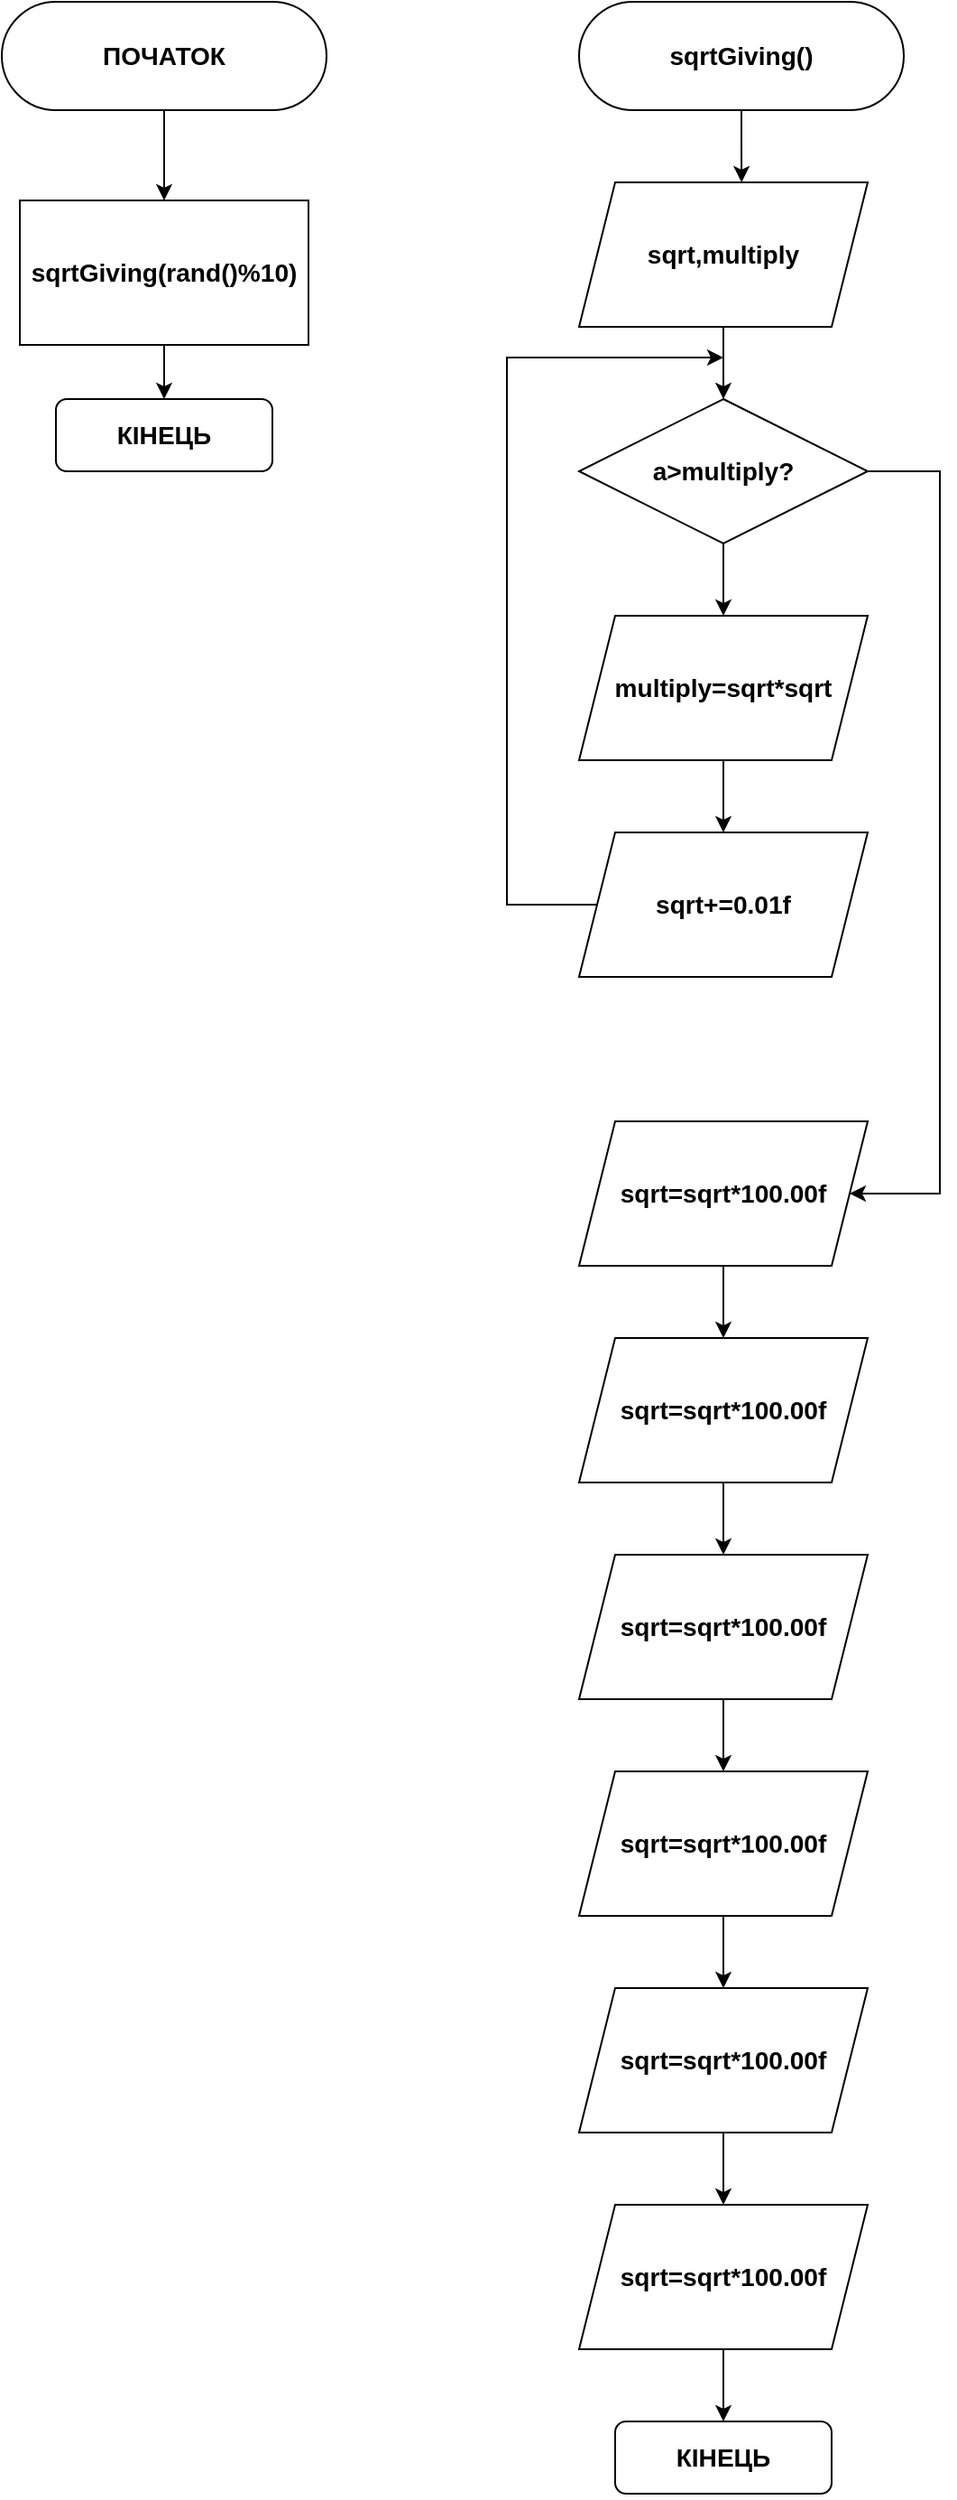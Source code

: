 <mxfile version="14.3.2" type="github">
  <diagram id="JEM0LRr2nl0QE9d3Um8r" name="Page-1">
    <mxGraphModel dx="1438" dy="1951" grid="1" gridSize="10" guides="1" tooltips="1" connect="1" arrows="1" fold="1" page="1" pageScale="1" pageWidth="827" pageHeight="1169" math="0" shadow="0">
      <root>
        <mxCell id="0" />
        <mxCell id="1" parent="0" />
        <mxCell id="Y-yH_JobebdvoMxFMm5j-4" style="edgeStyle=orthogonalEdgeStyle;rounded=0;orthogonalLoop=1;jettySize=auto;html=1;" edge="1" parent="1" source="Y-yH_JobebdvoMxFMm5j-1" target="Y-yH_JobebdvoMxFMm5j-3">
          <mxGeometry relative="1" as="geometry" />
        </mxCell>
        <mxCell id="Y-yH_JobebdvoMxFMm5j-1" value="&lt;h3&gt;ПОЧАТОК&lt;/h3&gt;" style="rounded=1;whiteSpace=wrap;html=1;arcSize=50;" vertex="1" parent="1">
          <mxGeometry x="80" y="-340" width="180" height="60" as="geometry" />
        </mxCell>
        <mxCell id="Y-yH_JobebdvoMxFMm5j-18" style="edgeStyle=orthogonalEdgeStyle;rounded=0;orthogonalLoop=1;jettySize=auto;html=1;entryX=0.563;entryY=0;entryDx=0;entryDy=0;entryPerimeter=0;" edge="1" parent="1" source="Y-yH_JobebdvoMxFMm5j-2" target="Y-yH_JobebdvoMxFMm5j-7">
          <mxGeometry relative="1" as="geometry" />
        </mxCell>
        <mxCell id="Y-yH_JobebdvoMxFMm5j-2" value="&lt;h3&gt;sqrtGiving()&lt;/h3&gt;" style="rounded=1;whiteSpace=wrap;html=1;arcSize=50;" vertex="1" parent="1">
          <mxGeometry x="400" y="-340" width="180" height="60" as="geometry" />
        </mxCell>
        <mxCell id="Y-yH_JobebdvoMxFMm5j-6" style="edgeStyle=orthogonalEdgeStyle;rounded=0;orthogonalLoop=1;jettySize=auto;html=1;entryX=0.5;entryY=0;entryDx=0;entryDy=0;" edge="1" parent="1" source="Y-yH_JobebdvoMxFMm5j-3" target="Y-yH_JobebdvoMxFMm5j-5">
          <mxGeometry relative="1" as="geometry" />
        </mxCell>
        <mxCell id="Y-yH_JobebdvoMxFMm5j-3" value="&lt;h3&gt;sqrtGiving(rand()%10)&lt;/h3&gt;" style="rounded=0;whiteSpace=wrap;html=1;" vertex="1" parent="1">
          <mxGeometry x="90" y="-230" width="160" height="80" as="geometry" />
        </mxCell>
        <mxCell id="Y-yH_JobebdvoMxFMm5j-5" value="&lt;h3&gt;КIНЕЦЬ&lt;/h3&gt;" style="rounded=1;whiteSpace=wrap;html=1;" vertex="1" parent="1">
          <mxGeometry x="110" y="-120" width="120" height="40" as="geometry" />
        </mxCell>
        <mxCell id="Y-yH_JobebdvoMxFMm5j-19" style="edgeStyle=orthogonalEdgeStyle;rounded=0;orthogonalLoop=1;jettySize=auto;html=1;entryX=0.5;entryY=0;entryDx=0;entryDy=0;" edge="1" parent="1" source="Y-yH_JobebdvoMxFMm5j-7" target="Y-yH_JobebdvoMxFMm5j-8">
          <mxGeometry relative="1" as="geometry" />
        </mxCell>
        <mxCell id="Y-yH_JobebdvoMxFMm5j-7" value="&lt;h3&gt;&lt;b&gt;sqrt,multiply&lt;/b&gt;&lt;/h3&gt;" style="shape=parallelogram;perimeter=parallelogramPerimeter;whiteSpace=wrap;html=1;fixedSize=1;" vertex="1" parent="1">
          <mxGeometry x="400" y="-240" width="160" height="80" as="geometry" />
        </mxCell>
        <mxCell id="Y-yH_JobebdvoMxFMm5j-20" style="edgeStyle=orthogonalEdgeStyle;rounded=0;orthogonalLoop=1;jettySize=auto;html=1;entryX=0.5;entryY=0;entryDx=0;entryDy=0;" edge="1" parent="1" source="Y-yH_JobebdvoMxFMm5j-8" target="Y-yH_JobebdvoMxFMm5j-9">
          <mxGeometry relative="1" as="geometry" />
        </mxCell>
        <mxCell id="Y-yH_JobebdvoMxFMm5j-23" style="edgeStyle=orthogonalEdgeStyle;rounded=0;orthogonalLoop=1;jettySize=auto;html=1;" edge="1" parent="1" source="Y-yH_JobebdvoMxFMm5j-8" target="Y-yH_JobebdvoMxFMm5j-11">
          <mxGeometry relative="1" as="geometry">
            <mxPoint x="600" y="320" as="targetPoint" />
            <Array as="points">
              <mxPoint x="600" y="-80" />
              <mxPoint x="600" y="320" />
            </Array>
          </mxGeometry>
        </mxCell>
        <mxCell id="Y-yH_JobebdvoMxFMm5j-8" value="&lt;h3&gt;a&amp;gt;multiply?&lt;/h3&gt;" style="rhombus;whiteSpace=wrap;html=1;" vertex="1" parent="1">
          <mxGeometry x="400" y="-120" width="160" height="80" as="geometry" />
        </mxCell>
        <mxCell id="Y-yH_JobebdvoMxFMm5j-21" style="edgeStyle=orthogonalEdgeStyle;rounded=0;orthogonalLoop=1;jettySize=auto;html=1;entryX=0.5;entryY=0;entryDx=0;entryDy=0;" edge="1" parent="1" source="Y-yH_JobebdvoMxFMm5j-9" target="Y-yH_JobebdvoMxFMm5j-10">
          <mxGeometry relative="1" as="geometry" />
        </mxCell>
        <mxCell id="Y-yH_JobebdvoMxFMm5j-9" value="&lt;h3&gt;multiply=sqrt*sqrt&lt;/h3&gt;" style="shape=parallelogram;perimeter=parallelogramPerimeter;whiteSpace=wrap;html=1;fixedSize=1;" vertex="1" parent="1">
          <mxGeometry x="400" width="160" height="80" as="geometry" />
        </mxCell>
        <mxCell id="Y-yH_JobebdvoMxFMm5j-22" style="edgeStyle=orthogonalEdgeStyle;rounded=0;orthogonalLoop=1;jettySize=auto;html=1;" edge="1" parent="1" source="Y-yH_JobebdvoMxFMm5j-10">
          <mxGeometry relative="1" as="geometry">
            <mxPoint x="480" y="-143" as="targetPoint" />
            <Array as="points">
              <mxPoint x="360" y="160" />
            </Array>
          </mxGeometry>
        </mxCell>
        <mxCell id="Y-yH_JobebdvoMxFMm5j-10" value="&lt;h3&gt;sqrt+=0.01f&lt;/h3&gt;" style="shape=parallelogram;perimeter=parallelogramPerimeter;whiteSpace=wrap;html=1;fixedSize=1;" vertex="1" parent="1">
          <mxGeometry x="400" y="120" width="160" height="80" as="geometry" />
        </mxCell>
        <mxCell id="Y-yH_JobebdvoMxFMm5j-24" style="edgeStyle=orthogonalEdgeStyle;rounded=0;orthogonalLoop=1;jettySize=auto;html=1;entryX=0.5;entryY=0;entryDx=0;entryDy=0;" edge="1" parent="1" source="Y-yH_JobebdvoMxFMm5j-11" target="Y-yH_JobebdvoMxFMm5j-12">
          <mxGeometry relative="1" as="geometry" />
        </mxCell>
        <mxCell id="Y-yH_JobebdvoMxFMm5j-11" value="&lt;h3&gt;sqrt=sqrt*100.00f&lt;/h3&gt;" style="shape=parallelogram;perimeter=parallelogramPerimeter;whiteSpace=wrap;html=1;fixedSize=1;" vertex="1" parent="1">
          <mxGeometry x="400" y="280" width="160" height="80" as="geometry" />
        </mxCell>
        <mxCell id="Y-yH_JobebdvoMxFMm5j-25" style="edgeStyle=orthogonalEdgeStyle;rounded=0;orthogonalLoop=1;jettySize=auto;html=1;entryX=0.5;entryY=0;entryDx=0;entryDy=0;" edge="1" parent="1" source="Y-yH_JobebdvoMxFMm5j-12" target="Y-yH_JobebdvoMxFMm5j-13">
          <mxGeometry relative="1" as="geometry">
            <mxPoint x="470" y="500" as="targetPoint" />
            <Array as="points" />
          </mxGeometry>
        </mxCell>
        <mxCell id="Y-yH_JobebdvoMxFMm5j-12" value="&lt;h3&gt;sqrt=sqrt*100.00f&lt;/h3&gt;" style="shape=parallelogram;perimeter=parallelogramPerimeter;whiteSpace=wrap;html=1;fixedSize=1;" vertex="1" parent="1">
          <mxGeometry x="400" y="400" width="160" height="80" as="geometry" />
        </mxCell>
        <mxCell id="Y-yH_JobebdvoMxFMm5j-26" style="edgeStyle=orthogonalEdgeStyle;rounded=0;orthogonalLoop=1;jettySize=auto;html=1;entryX=0.5;entryY=0;entryDx=0;entryDy=0;" edge="1" parent="1" source="Y-yH_JobebdvoMxFMm5j-13" target="Y-yH_JobebdvoMxFMm5j-14">
          <mxGeometry relative="1" as="geometry" />
        </mxCell>
        <mxCell id="Y-yH_JobebdvoMxFMm5j-13" value="&lt;h3&gt;sqrt=sqrt*100.00f&lt;/h3&gt;" style="shape=parallelogram;perimeter=parallelogramPerimeter;whiteSpace=wrap;html=1;fixedSize=1;" vertex="1" parent="1">
          <mxGeometry x="400" y="520" width="160" height="80" as="geometry" />
        </mxCell>
        <mxCell id="Y-yH_JobebdvoMxFMm5j-27" style="edgeStyle=orthogonalEdgeStyle;rounded=0;orthogonalLoop=1;jettySize=auto;html=1;entryX=0.5;entryY=0;entryDx=0;entryDy=0;" edge="1" parent="1" source="Y-yH_JobebdvoMxFMm5j-14" target="Y-yH_JobebdvoMxFMm5j-15">
          <mxGeometry relative="1" as="geometry" />
        </mxCell>
        <mxCell id="Y-yH_JobebdvoMxFMm5j-14" value="&lt;h3&gt;sqrt=sqrt*100.00f&lt;/h3&gt;" style="shape=parallelogram;perimeter=parallelogramPerimeter;whiteSpace=wrap;html=1;fixedSize=1;" vertex="1" parent="1">
          <mxGeometry x="400" y="640" width="160" height="80" as="geometry" />
        </mxCell>
        <mxCell id="Y-yH_JobebdvoMxFMm5j-28" style="edgeStyle=orthogonalEdgeStyle;rounded=0;orthogonalLoop=1;jettySize=auto;html=1;entryX=0.5;entryY=0;entryDx=0;entryDy=0;" edge="1" parent="1" source="Y-yH_JobebdvoMxFMm5j-15" target="Y-yH_JobebdvoMxFMm5j-16">
          <mxGeometry relative="1" as="geometry" />
        </mxCell>
        <mxCell id="Y-yH_JobebdvoMxFMm5j-15" value="&lt;h3&gt;sqrt=sqrt*100.00f&lt;/h3&gt;" style="shape=parallelogram;perimeter=parallelogramPerimeter;whiteSpace=wrap;html=1;fixedSize=1;" vertex="1" parent="1">
          <mxGeometry x="400" y="760" width="160" height="80" as="geometry" />
        </mxCell>
        <mxCell id="Y-yH_JobebdvoMxFMm5j-29" style="edgeStyle=orthogonalEdgeStyle;rounded=0;orthogonalLoop=1;jettySize=auto;html=1;entryX=0.5;entryY=0;entryDx=0;entryDy=0;" edge="1" parent="1" source="Y-yH_JobebdvoMxFMm5j-16" target="Y-yH_JobebdvoMxFMm5j-17">
          <mxGeometry relative="1" as="geometry" />
        </mxCell>
        <mxCell id="Y-yH_JobebdvoMxFMm5j-16" value="&lt;h3&gt;sqrt=sqrt*100.00f&lt;/h3&gt;" style="shape=parallelogram;perimeter=parallelogramPerimeter;whiteSpace=wrap;html=1;fixedSize=1;" vertex="1" parent="1">
          <mxGeometry x="400" y="880" width="160" height="80" as="geometry" />
        </mxCell>
        <mxCell id="Y-yH_JobebdvoMxFMm5j-17" value="&lt;h3&gt;КIНЕЦЬ&lt;/h3&gt;" style="rounded=1;whiteSpace=wrap;html=1;" vertex="1" parent="1">
          <mxGeometry x="420" y="1000" width="120" height="40" as="geometry" />
        </mxCell>
      </root>
    </mxGraphModel>
  </diagram>
</mxfile>
